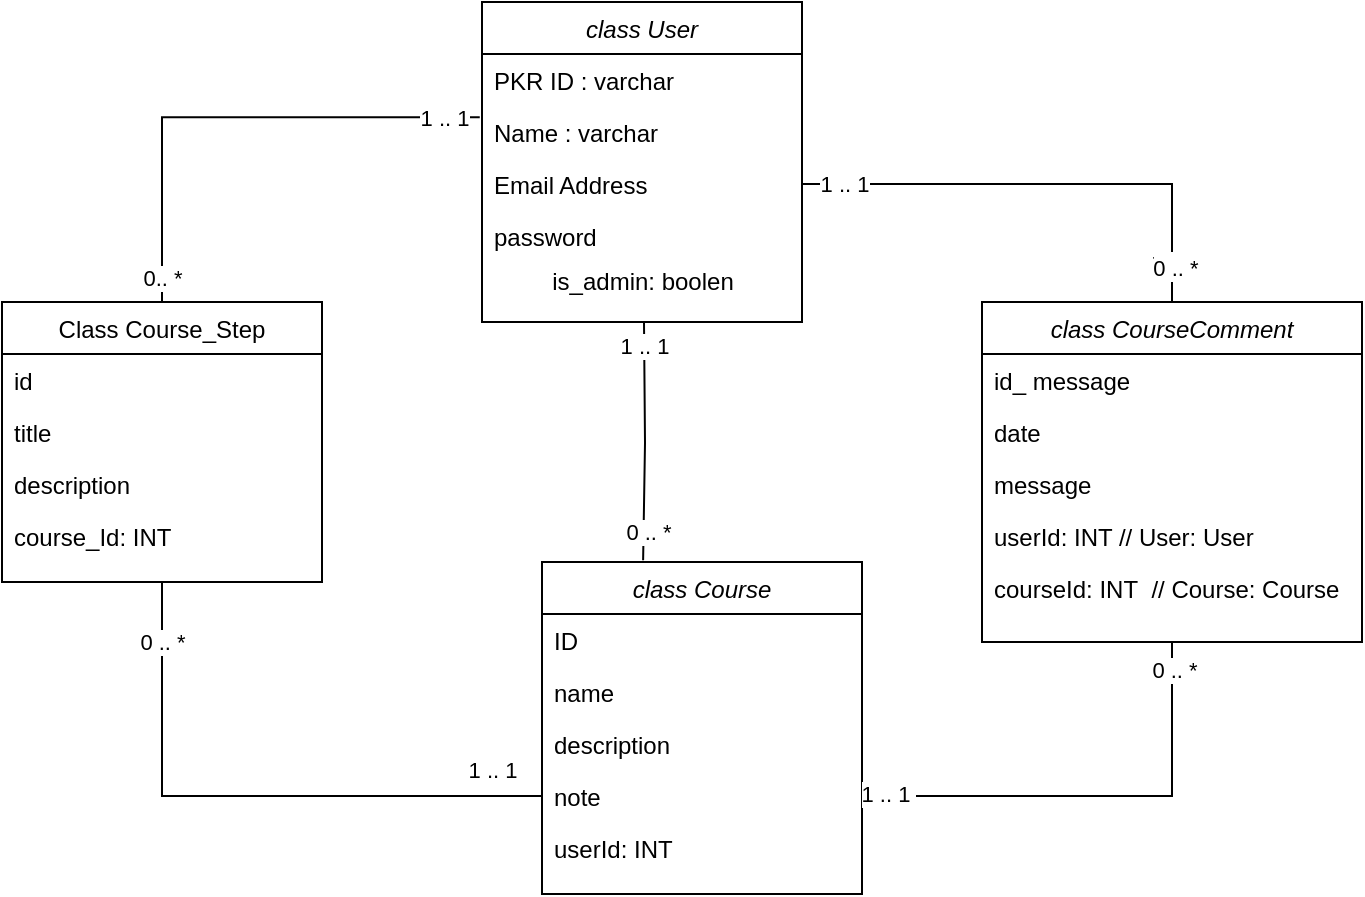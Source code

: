 <mxfile version="14.9.1" type="device"><diagram id="C5RBs43oDa-KdzZeNtuy" name="Page-1"><mxGraphModel dx="678" dy="423" grid="1" gridSize="10" guides="1" tooltips="1" connect="1" arrows="1" fold="1" page="1" pageScale="1" pageWidth="827" pageHeight="1169" math="0" shadow="0"><root><mxCell id="WIyWlLk6GJQsqaUBKTNV-0"/><mxCell id="WIyWlLk6GJQsqaUBKTNV-1" parent="WIyWlLk6GJQsqaUBKTNV-0"/><mxCell id="FcLEJP8AU1w9yiiZ9Jej-0" value="class User" style="swimlane;fontStyle=2;align=center;verticalAlign=top;childLayout=stackLayout;horizontal=1;startSize=26;horizontalStack=0;resizeParent=1;resizeLast=0;collapsible=1;marginBottom=0;rounded=0;shadow=0;strokeWidth=1;" vertex="1" parent="WIyWlLk6GJQsqaUBKTNV-1"><mxGeometry x="270" y="20" width="160" height="160" as="geometry"><mxRectangle x="230" y="20" width="160" height="26" as="alternateBounds"/></mxGeometry></mxCell><mxCell id="FcLEJP8AU1w9yiiZ9Jej-1" value="PKR ID : varchar" style="text;align=left;verticalAlign=top;spacingLeft=4;spacingRight=4;overflow=hidden;rotatable=0;points=[[0,0.5],[1,0.5]];portConstraint=eastwest;" vertex="1" parent="FcLEJP8AU1w9yiiZ9Jej-0"><mxGeometry y="26" width="160" height="26" as="geometry"/></mxCell><mxCell id="FcLEJP8AU1w9yiiZ9Jej-2" value="Name : varchar" style="text;align=left;verticalAlign=top;spacingLeft=4;spacingRight=4;overflow=hidden;rotatable=0;points=[[0,0.5],[1,0.5]];portConstraint=eastwest;" vertex="1" parent="FcLEJP8AU1w9yiiZ9Jej-0"><mxGeometry y="52" width="160" height="26" as="geometry"/></mxCell><mxCell id="FcLEJP8AU1w9yiiZ9Jej-3" value="Email Address" style="text;align=left;verticalAlign=top;spacingLeft=4;spacingRight=4;overflow=hidden;rotatable=0;points=[[0,0.5],[1,0.5]];portConstraint=eastwest;rounded=0;shadow=0;html=0;" vertex="1" parent="FcLEJP8AU1w9yiiZ9Jej-0"><mxGeometry y="78" width="160" height="26" as="geometry"/></mxCell><mxCell id="FcLEJP8AU1w9yiiZ9Jej-4" value="password" style="text;align=left;verticalAlign=top;spacingLeft=4;spacingRight=4;overflow=hidden;rotatable=0;points=[[0,0.5],[1,0.5]];portConstraint=eastwest;rounded=0;shadow=0;html=0;" vertex="1" parent="FcLEJP8AU1w9yiiZ9Jej-0"><mxGeometry y="104" width="160" height="26" as="geometry"/></mxCell><mxCell id="FcLEJP8AU1w9yiiZ9Jej-8" value="is_admin: boolen" style="text;html=1;align=center;verticalAlign=middle;resizable=0;points=[];autosize=1;strokeColor=none;" vertex="1" parent="FcLEJP8AU1w9yiiZ9Jej-0"><mxGeometry y="130" width="160" height="20" as="geometry"/></mxCell><mxCell id="FcLEJP8AU1w9yiiZ9Jej-14" value="class Course" style="swimlane;fontStyle=2;align=center;verticalAlign=top;childLayout=stackLayout;horizontal=1;startSize=26;horizontalStack=0;resizeParent=1;resizeLast=0;collapsible=1;marginBottom=0;rounded=0;shadow=0;strokeWidth=1;" vertex="1" parent="WIyWlLk6GJQsqaUBKTNV-1"><mxGeometry x="300" y="300" width="160" height="166" as="geometry"><mxRectangle x="230" y="140" width="160" height="26" as="alternateBounds"/></mxGeometry></mxCell><mxCell id="FcLEJP8AU1w9yiiZ9Jej-15" value="ID" style="text;align=left;verticalAlign=top;spacingLeft=4;spacingRight=4;overflow=hidden;rotatable=0;points=[[0,0.5],[1,0.5]];portConstraint=eastwest;" vertex="1" parent="FcLEJP8AU1w9yiiZ9Jej-14"><mxGeometry y="26" width="160" height="26" as="geometry"/></mxCell><mxCell id="FcLEJP8AU1w9yiiZ9Jej-16" value="name" style="text;align=left;verticalAlign=top;spacingLeft=4;spacingRight=4;overflow=hidden;rotatable=0;points=[[0,0.5],[1,0.5]];portConstraint=eastwest;rounded=0;shadow=0;html=0;" vertex="1" parent="FcLEJP8AU1w9yiiZ9Jej-14"><mxGeometry y="52" width="160" height="26" as="geometry"/></mxCell><mxCell id="FcLEJP8AU1w9yiiZ9Jej-17" value="description" style="text;align=left;verticalAlign=top;spacingLeft=4;spacingRight=4;overflow=hidden;rotatable=0;points=[[0,0.5],[1,0.5]];portConstraint=eastwest;rounded=0;shadow=0;html=0;" vertex="1" parent="FcLEJP8AU1w9yiiZ9Jej-14"><mxGeometry y="78" width="160" height="26" as="geometry"/></mxCell><mxCell id="FcLEJP8AU1w9yiiZ9Jej-18" value="note" style="text;align=left;verticalAlign=top;spacingLeft=4;spacingRight=4;overflow=hidden;rotatable=0;points=[[0,0.5],[1,0.5]];portConstraint=eastwest;rounded=0;shadow=0;html=0;" vertex="1" parent="FcLEJP8AU1w9yiiZ9Jej-14"><mxGeometry y="104" width="160" height="26" as="geometry"/></mxCell><mxCell id="FcLEJP8AU1w9yiiZ9Jej-19" value="userId: INT" style="text;align=left;verticalAlign=top;spacingLeft=4;spacingRight=4;overflow=hidden;rotatable=0;points=[[0,0.5],[1,0.5]];portConstraint=eastwest;rounded=0;shadow=0;html=0;" vertex="1" parent="FcLEJP8AU1w9yiiZ9Jej-14"><mxGeometry y="130" width="160" height="26" as="geometry"/></mxCell><mxCell id="FcLEJP8AU1w9yiiZ9Jej-103" style="edgeStyle=orthogonalEdgeStyle;rounded=0;orthogonalLoop=1;jettySize=auto;html=1;entryX=1;entryY=0.5;entryDx=0;entryDy=0;endArrow=none;endFill=0;" edge="1" parent="WIyWlLk6GJQsqaUBKTNV-1" source="FcLEJP8AU1w9yiiZ9Jej-25" target="FcLEJP8AU1w9yiiZ9Jej-18"><mxGeometry relative="1" as="geometry"/></mxCell><mxCell id="FcLEJP8AU1w9yiiZ9Jej-107" value="0 .. *" style="edgeLabel;html=1;align=center;verticalAlign=middle;resizable=0;points=[];" vertex="1" connectable="0" parent="FcLEJP8AU1w9yiiZ9Jej-103"><mxGeometry x="-0.885" y="1" relative="1" as="geometry"><mxPoint as="offset"/></mxGeometry></mxCell><mxCell id="FcLEJP8AU1w9yiiZ9Jej-108" value="1 .. 1&amp;nbsp;" style="edgeLabel;html=1;align=center;verticalAlign=middle;resizable=0;points=[];" vertex="1" connectable="0" parent="FcLEJP8AU1w9yiiZ9Jej-103"><mxGeometry x="0.894" y="-1" relative="1" as="geometry"><mxPoint as="offset"/></mxGeometry></mxCell><mxCell id="FcLEJP8AU1w9yiiZ9Jej-25" value="class CourseComment" style="swimlane;fontStyle=2;align=center;verticalAlign=top;childLayout=stackLayout;horizontal=1;startSize=26;horizontalStack=0;resizeParent=1;resizeLast=0;collapsible=1;marginBottom=0;rounded=0;shadow=0;strokeWidth=1;" vertex="1" parent="WIyWlLk6GJQsqaUBKTNV-1"><mxGeometry x="520" y="170" width="190" height="170" as="geometry"><mxRectangle x="480" y="114" width="160" height="26" as="alternateBounds"/></mxGeometry></mxCell><mxCell id="FcLEJP8AU1w9yiiZ9Jej-26" value="id_ message" style="text;align=left;verticalAlign=top;spacingLeft=4;spacingRight=4;overflow=hidden;rotatable=0;points=[[0,0.5],[1,0.5]];portConstraint=eastwest;" vertex="1" parent="FcLEJP8AU1w9yiiZ9Jej-25"><mxGeometry y="26" width="190" height="26" as="geometry"/></mxCell><mxCell id="FcLEJP8AU1w9yiiZ9Jej-27" value="date" style="text;align=left;verticalAlign=top;spacingLeft=4;spacingRight=4;overflow=hidden;rotatable=0;points=[[0,0.5],[1,0.5]];portConstraint=eastwest;rounded=0;shadow=0;html=0;" vertex="1" parent="FcLEJP8AU1w9yiiZ9Jej-25"><mxGeometry y="52" width="190" height="26" as="geometry"/></mxCell><mxCell id="FcLEJP8AU1w9yiiZ9Jej-28" value="message" style="text;align=left;verticalAlign=top;spacingLeft=4;spacingRight=4;overflow=hidden;rotatable=0;points=[[0,0.5],[1,0.5]];portConstraint=eastwest;rounded=0;shadow=0;html=0;" vertex="1" parent="FcLEJP8AU1w9yiiZ9Jej-25"><mxGeometry y="78" width="190" height="26" as="geometry"/></mxCell><mxCell id="FcLEJP8AU1w9yiiZ9Jej-29" value="userId: INT // User: User" style="text;align=left;verticalAlign=top;spacingLeft=4;spacingRight=4;overflow=hidden;rotatable=0;points=[[0,0.5],[1,0.5]];portConstraint=eastwest;rounded=0;shadow=0;html=0;" vertex="1" parent="FcLEJP8AU1w9yiiZ9Jej-25"><mxGeometry y="104" width="190" height="26" as="geometry"/></mxCell><mxCell id="FcLEJP8AU1w9yiiZ9Jej-30" value="courseId: INT  // Course: Course" style="text;align=left;verticalAlign=top;spacingLeft=4;spacingRight=4;overflow=hidden;rotatable=0;points=[[0,0.5],[1,0.5]];portConstraint=eastwest;rounded=0;shadow=0;html=0;" vertex="1" parent="FcLEJP8AU1w9yiiZ9Jej-25"><mxGeometry y="130" width="190" height="26" as="geometry"/></mxCell><mxCell id="FcLEJP8AU1w9yiiZ9Jej-92" style="edgeStyle=orthogonalEdgeStyle;rounded=0;orthogonalLoop=1;jettySize=auto;html=1;endArrow=none;endFill=0;" edge="1" parent="WIyWlLk6GJQsqaUBKTNV-1" source="FcLEJP8AU1w9yiiZ9Jej-34" target="FcLEJP8AU1w9yiiZ9Jej-18"><mxGeometry relative="1" as="geometry"/></mxCell><mxCell id="FcLEJP8AU1w9yiiZ9Jej-93" value="1 .. 1" style="edgeLabel;html=1;align=center;verticalAlign=middle;resizable=0;points=[];" vertex="1" connectable="0" parent="FcLEJP8AU1w9yiiZ9Jej-92"><mxGeometry x="0.833" y="2" relative="1" as="geometry"><mxPoint y="-11" as="offset"/></mxGeometry></mxCell><mxCell id="FcLEJP8AU1w9yiiZ9Jej-94" value="0 .. *" style="edgeLabel;html=1;align=center;verticalAlign=middle;resizable=0;points=[];" vertex="1" connectable="0" parent="FcLEJP8AU1w9yiiZ9Jej-92"><mxGeometry x="-0.565" relative="1" as="geometry"><mxPoint y="-35" as="offset"/></mxGeometry></mxCell><mxCell id="FcLEJP8AU1w9yiiZ9Jej-95" style="edgeStyle=orthogonalEdgeStyle;rounded=0;orthogonalLoop=1;jettySize=auto;html=1;entryX=-0.007;entryY=0.214;entryDx=0;entryDy=0;entryPerimeter=0;endArrow=none;endFill=0;" edge="1" parent="WIyWlLk6GJQsqaUBKTNV-1" source="FcLEJP8AU1w9yiiZ9Jej-34" target="FcLEJP8AU1w9yiiZ9Jej-2"><mxGeometry relative="1" as="geometry"/></mxCell><mxCell id="FcLEJP8AU1w9yiiZ9Jej-96" value="1 .. 1" style="edgeLabel;html=1;align=center;verticalAlign=middle;resizable=0;points=[];" vertex="1" connectable="0" parent="FcLEJP8AU1w9yiiZ9Jej-95"><mxGeometry x="0.854" relative="1" as="geometry"><mxPoint as="offset"/></mxGeometry></mxCell><mxCell id="FcLEJP8AU1w9yiiZ9Jej-97" value="0.. *" style="edgeLabel;html=1;align=center;verticalAlign=middle;resizable=0;points=[];" vertex="1" connectable="0" parent="FcLEJP8AU1w9yiiZ9Jej-95"><mxGeometry x="-0.901" relative="1" as="geometry"><mxPoint as="offset"/></mxGeometry></mxCell><mxCell id="FcLEJP8AU1w9yiiZ9Jej-34" value="Class Course_Step" style="swimlane;fontStyle=0;align=center;verticalAlign=top;childLayout=stackLayout;horizontal=1;startSize=26;horizontalStack=0;resizeParent=1;resizeLast=0;collapsible=1;marginBottom=0;rounded=0;shadow=0;strokeWidth=1;" vertex="1" parent="WIyWlLk6GJQsqaUBKTNV-1"><mxGeometry x="30" y="170" width="160" height="140" as="geometry"><mxRectangle x="40" y="140" width="170" height="26" as="alternateBounds"/></mxGeometry></mxCell><mxCell id="FcLEJP8AU1w9yiiZ9Jej-35" value="id" style="text;align=left;verticalAlign=top;spacingLeft=4;spacingRight=4;overflow=hidden;rotatable=0;points=[[0,0.5],[1,0.5]];portConstraint=eastwest;" vertex="1" parent="FcLEJP8AU1w9yiiZ9Jej-34"><mxGeometry y="26" width="160" height="26" as="geometry"/></mxCell><mxCell id="FcLEJP8AU1w9yiiZ9Jej-36" value="title" style="text;align=left;verticalAlign=top;spacingLeft=4;spacingRight=4;overflow=hidden;rotatable=0;points=[[0,0.5],[1,0.5]];portConstraint=eastwest;" vertex="1" parent="FcLEJP8AU1w9yiiZ9Jej-34"><mxGeometry y="52" width="160" height="26" as="geometry"/></mxCell><mxCell id="FcLEJP8AU1w9yiiZ9Jej-37" value="description" style="text;align=left;verticalAlign=top;spacingLeft=4;spacingRight=4;overflow=hidden;rotatable=0;points=[[0,0.5],[1,0.5]];portConstraint=eastwest;" vertex="1" parent="FcLEJP8AU1w9yiiZ9Jej-34"><mxGeometry y="78" width="160" height="26" as="geometry"/></mxCell><mxCell id="FcLEJP8AU1w9yiiZ9Jej-38" value="course_Id: INT" style="text;align=left;verticalAlign=top;spacingLeft=4;spacingRight=4;overflow=hidden;rotatable=0;points=[[0,0.5],[1,0.5]];portConstraint=eastwest;" vertex="1" parent="FcLEJP8AU1w9yiiZ9Jej-34"><mxGeometry y="104" width="160" height="26" as="geometry"/></mxCell><mxCell id="FcLEJP8AU1w9yiiZ9Jej-98" style="edgeStyle=orthogonalEdgeStyle;rounded=0;orthogonalLoop=1;jettySize=auto;html=1;entryX=0.316;entryY=-0.005;entryDx=0;entryDy=0;entryPerimeter=0;endArrow=none;endFill=0;" edge="1" parent="WIyWlLk6GJQsqaUBKTNV-1" target="FcLEJP8AU1w9yiiZ9Jej-14"><mxGeometry relative="1" as="geometry"><mxPoint x="351" y="180" as="sourcePoint"/></mxGeometry></mxCell><mxCell id="FcLEJP8AU1w9yiiZ9Jej-99" value="0 .. *" style="edgeLabel;html=1;align=center;verticalAlign=middle;resizable=0;points=[];" vertex="1" connectable="0" parent="FcLEJP8AU1w9yiiZ9Jej-98"><mxGeometry x="0.757" y="2" relative="1" as="geometry"><mxPoint as="offset"/></mxGeometry></mxCell><mxCell id="FcLEJP8AU1w9yiiZ9Jej-100" value="1 .. 1" style="edgeLabel;html=1;align=center;verticalAlign=middle;resizable=0;points=[];" vertex="1" connectable="0" parent="FcLEJP8AU1w9yiiZ9Jej-98"><mxGeometry x="-0.804" relative="1" as="geometry"><mxPoint as="offset"/></mxGeometry></mxCell><mxCell id="FcLEJP8AU1w9yiiZ9Jej-102" style="edgeStyle=orthogonalEdgeStyle;rounded=0;orthogonalLoop=1;jettySize=auto;html=1;entryX=0.5;entryY=0;entryDx=0;entryDy=0;endArrow=none;endFill=0;" edge="1" parent="WIyWlLk6GJQsqaUBKTNV-1" source="FcLEJP8AU1w9yiiZ9Jej-3" target="FcLEJP8AU1w9yiiZ9Jej-25"><mxGeometry relative="1" as="geometry"/></mxCell><mxCell id="FcLEJP8AU1w9yiiZ9Jej-104" value="Text" style="edgeLabel;html=1;align=center;verticalAlign=middle;resizable=0;points=[];" vertex="1" connectable="0" parent="FcLEJP8AU1w9yiiZ9Jej-102"><mxGeometry x="0.667" y="-1" relative="1" as="geometry"><mxPoint x="1" y="21" as="offset"/></mxGeometry></mxCell><mxCell id="FcLEJP8AU1w9yiiZ9Jej-105" value="0 .. *&amp;nbsp;" style="edgeLabel;html=1;align=center;verticalAlign=middle;resizable=0;points=[];" vertex="1" connectable="0" parent="FcLEJP8AU1w9yiiZ9Jej-102"><mxGeometry x="0.855" y="3" relative="1" as="geometry"><mxPoint as="offset"/></mxGeometry></mxCell><mxCell id="FcLEJP8AU1w9yiiZ9Jej-106" value="1 .. 1" style="edgeLabel;html=1;align=center;verticalAlign=middle;resizable=0;points=[];" vertex="1" connectable="0" parent="FcLEJP8AU1w9yiiZ9Jej-102"><mxGeometry x="-0.833" relative="1" as="geometry"><mxPoint as="offset"/></mxGeometry></mxCell></root></mxGraphModel></diagram></mxfile>